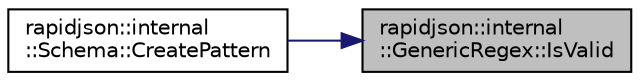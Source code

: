 digraph "rapidjson::internal::GenericRegex::IsValid"
{
 // INTERACTIVE_SVG=YES
 // LATEX_PDF_SIZE
  edge [fontname="Helvetica",fontsize="10",labelfontname="Helvetica",labelfontsize="10"];
  node [fontname="Helvetica",fontsize="10",shape=record];
  rankdir="RL";
  Node28 [label="rapidjson::internal\l::GenericRegex::IsValid",height=0.2,width=0.4,color="black", fillcolor="grey75", style="filled", fontcolor="black",tooltip=" "];
  Node28 -> Node29 [dir="back",color="midnightblue",fontsize="10",style="solid",fontname="Helvetica"];
  Node29 [label="rapidjson::internal\l::Schema::CreatePattern",height=0.2,width=0.4,color="black", fillcolor="white", style="filled",URL="$classrapidjson_1_1internal_1_1_schema.html#aaa59d7f839bdc9765b3fb58cbf3a4060",tooltip=" "];
}
